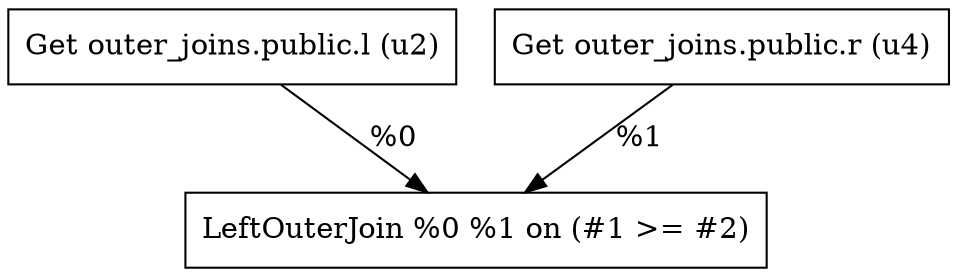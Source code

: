 digraph G {
    node0 [shape = record, label=" Get outer_joins.public.l (u2)\l"]
    node1 [shape = record, label=" Get outer_joins.public.r (u4)\l"]
    node2 [shape = record, label=" LeftOuterJoin %0 %1 on (#1 \>= #2)\l"]
    node0 -> node2 [label = "%0\l"]
    node1 -> node2 [label = "%1\l"]
}
